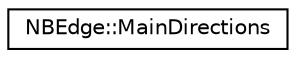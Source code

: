 digraph "Graphical Class Hierarchy"
{
  edge [fontname="Helvetica",fontsize="10",labelfontname="Helvetica",labelfontsize="10"];
  node [fontname="Helvetica",fontsize="10",shape=record];
  rankdir="LR";
  Node0 [label="NBEdge::MainDirections",height=0.2,width=0.4,color="black", fillcolor="white", style="filled",URL="$db/db4/class_n_b_edge_1_1_main_directions.html",tooltip="Holds (- relative to the edge it is build from -!!!) the list of main directions a vehicle that drive..."];
}
